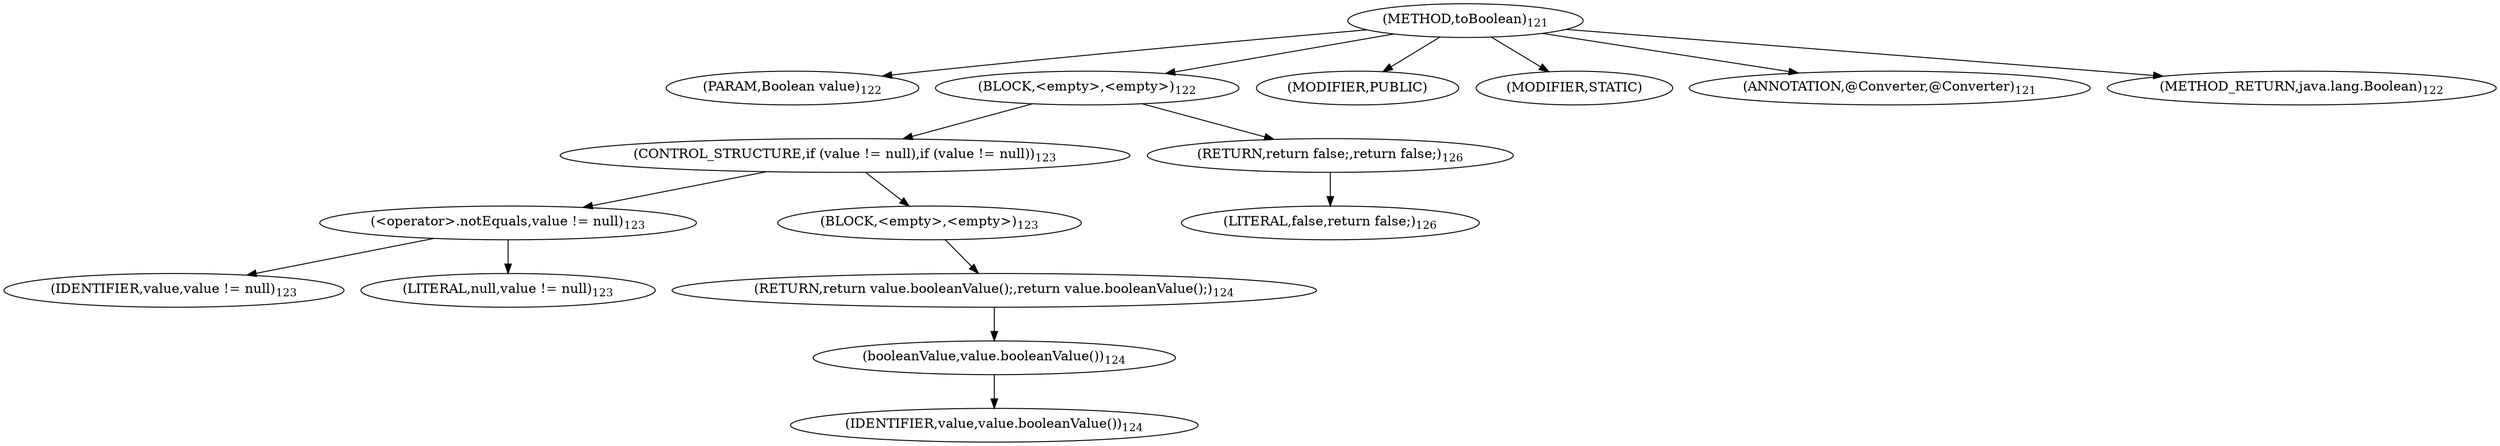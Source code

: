 digraph "toBoolean" {  
"174" [label = <(METHOD,toBoolean)<SUB>121</SUB>> ]
"175" [label = <(PARAM,Boolean value)<SUB>122</SUB>> ]
"176" [label = <(BLOCK,&lt;empty&gt;,&lt;empty&gt;)<SUB>122</SUB>> ]
"177" [label = <(CONTROL_STRUCTURE,if (value != null),if (value != null))<SUB>123</SUB>> ]
"178" [label = <(&lt;operator&gt;.notEquals,value != null)<SUB>123</SUB>> ]
"179" [label = <(IDENTIFIER,value,value != null)<SUB>123</SUB>> ]
"180" [label = <(LITERAL,null,value != null)<SUB>123</SUB>> ]
"181" [label = <(BLOCK,&lt;empty&gt;,&lt;empty&gt;)<SUB>123</SUB>> ]
"182" [label = <(RETURN,return value.booleanValue();,return value.booleanValue();)<SUB>124</SUB>> ]
"183" [label = <(booleanValue,value.booleanValue())<SUB>124</SUB>> ]
"184" [label = <(IDENTIFIER,value,value.booleanValue())<SUB>124</SUB>> ]
"185" [label = <(RETURN,return false;,return false;)<SUB>126</SUB>> ]
"186" [label = <(LITERAL,false,return false;)<SUB>126</SUB>> ]
"187" [label = <(MODIFIER,PUBLIC)> ]
"188" [label = <(MODIFIER,STATIC)> ]
"189" [label = <(ANNOTATION,@Converter,@Converter)<SUB>121</SUB>> ]
"190" [label = <(METHOD_RETURN,java.lang.Boolean)<SUB>122</SUB>> ]
  "174" -> "175" 
  "174" -> "176" 
  "174" -> "187" 
  "174" -> "188" 
  "174" -> "189" 
  "174" -> "190" 
  "176" -> "177" 
  "176" -> "185" 
  "177" -> "178" 
  "177" -> "181" 
  "178" -> "179" 
  "178" -> "180" 
  "181" -> "182" 
  "182" -> "183" 
  "183" -> "184" 
  "185" -> "186" 
}
